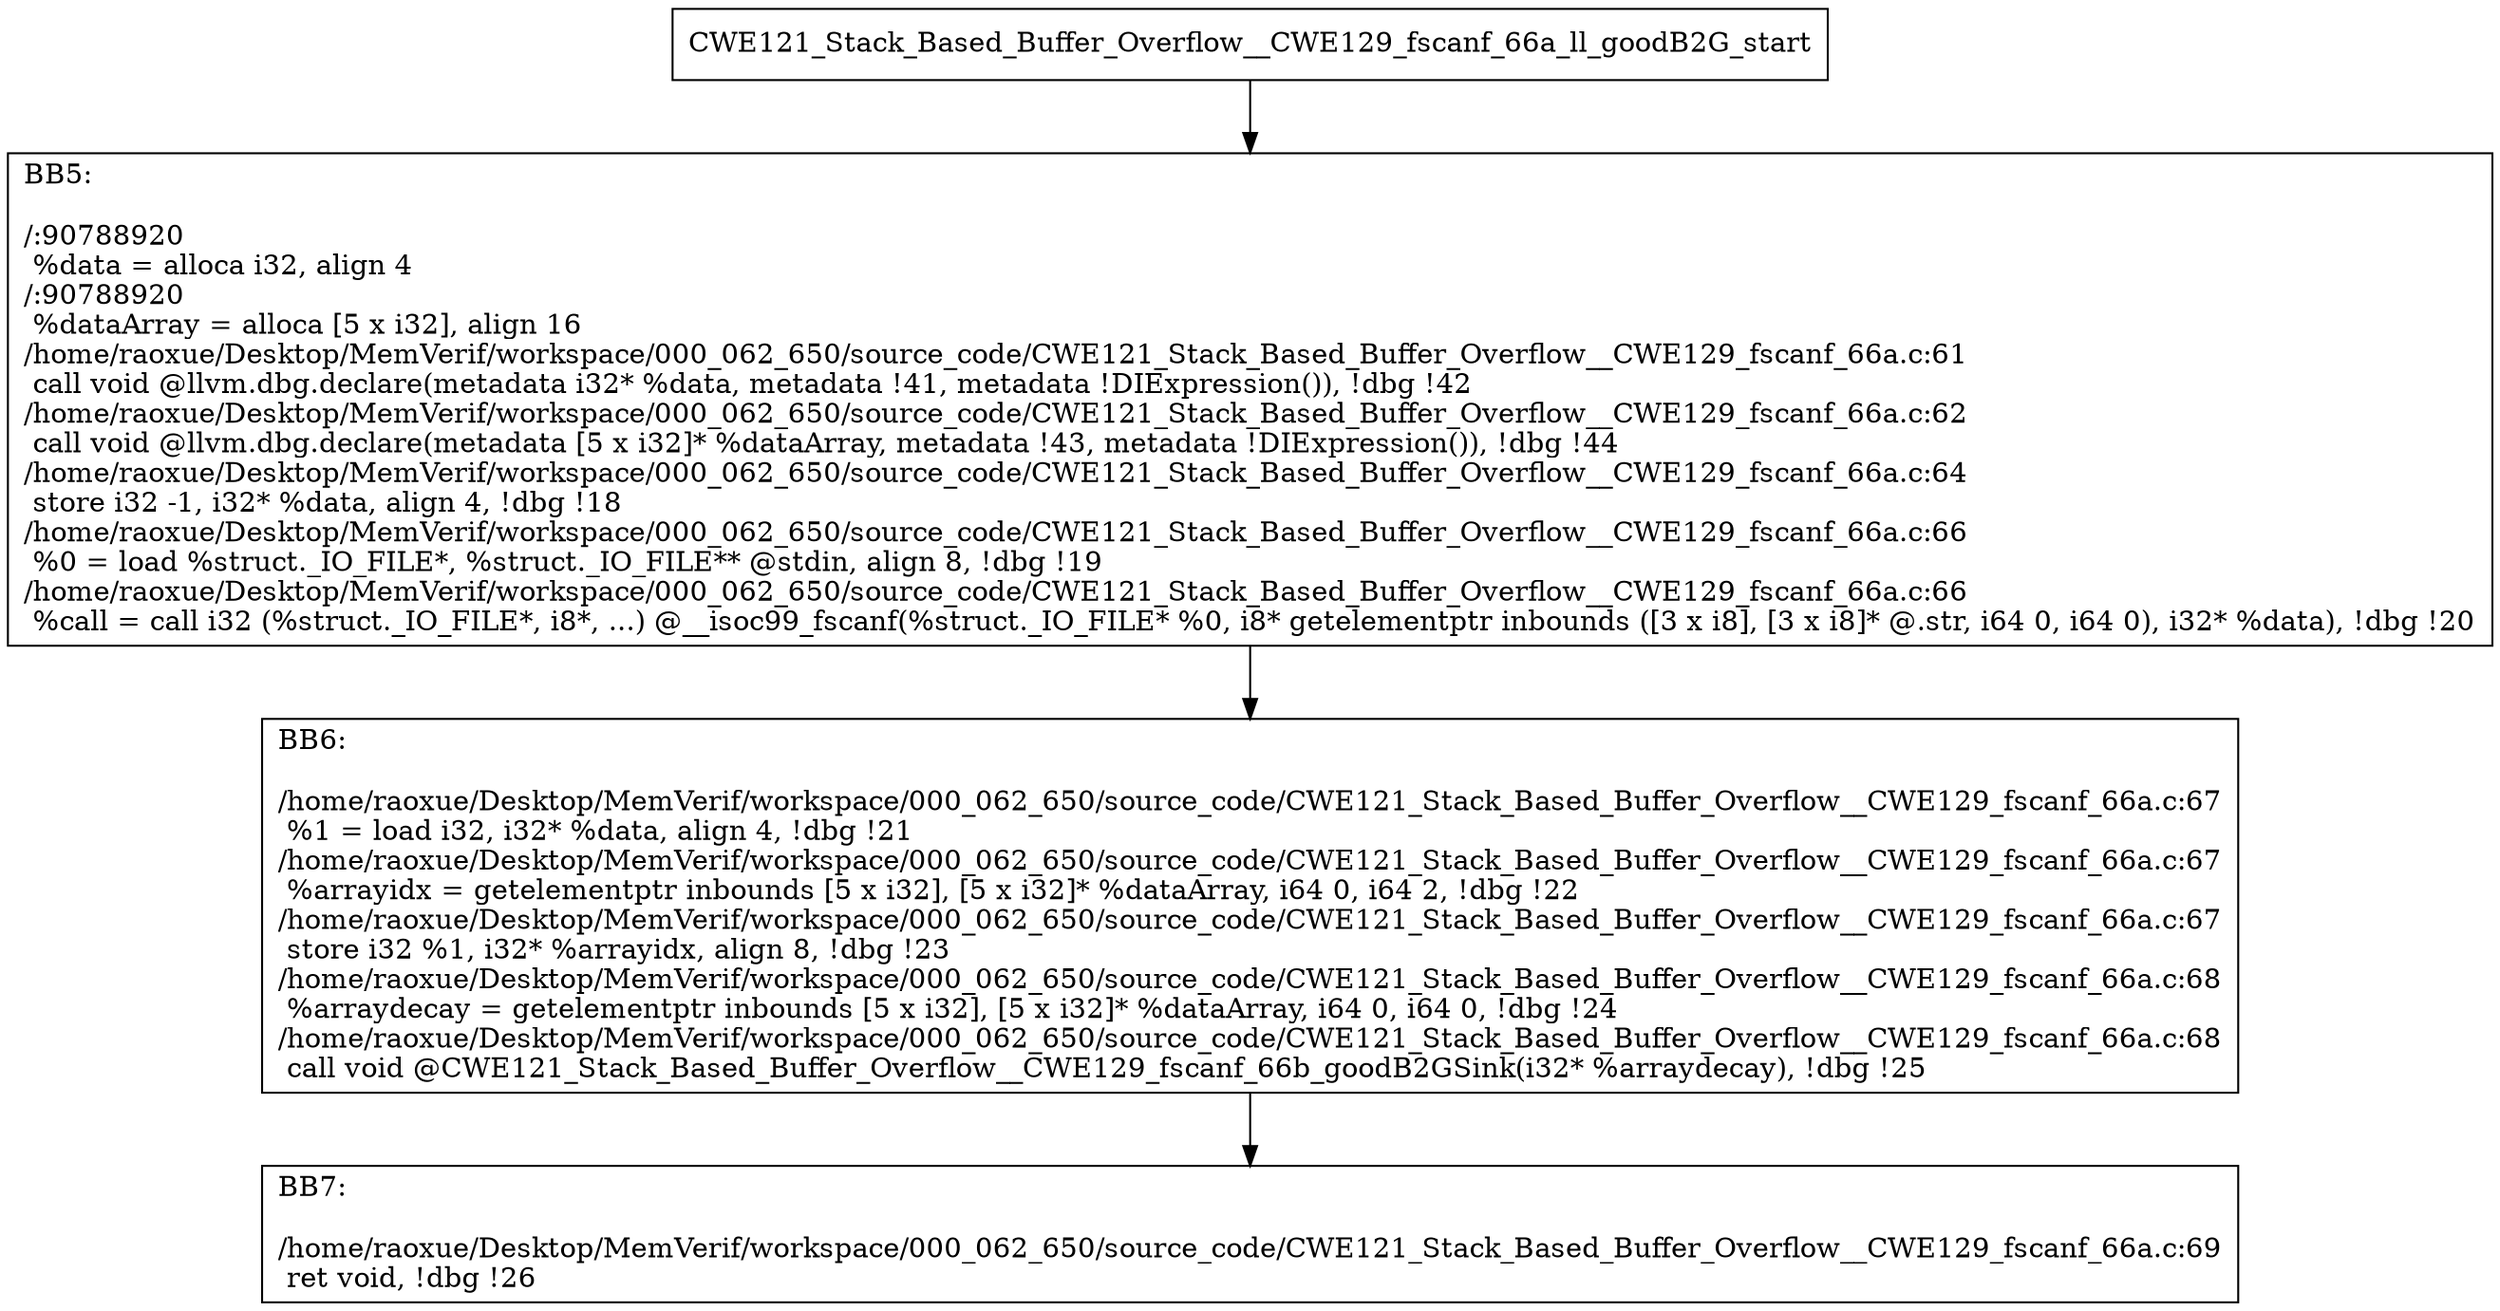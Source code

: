 digraph "CFG for'CWE121_Stack_Based_Buffer_Overflow__CWE129_fscanf_66a_ll_goodB2G' function" {
	BBCWE121_Stack_Based_Buffer_Overflow__CWE129_fscanf_66a_ll_goodB2G_start[shape=record,label="{CWE121_Stack_Based_Buffer_Overflow__CWE129_fscanf_66a_ll_goodB2G_start}"];
	BBCWE121_Stack_Based_Buffer_Overflow__CWE129_fscanf_66a_ll_goodB2G_start-> CWE121_Stack_Based_Buffer_Overflow__CWE129_fscanf_66a_ll_goodB2GBB5;
	CWE121_Stack_Based_Buffer_Overflow__CWE129_fscanf_66a_ll_goodB2GBB5 [shape=record, label="{BB5:\l\l/:90788920\l
  %data = alloca i32, align 4\l
/:90788920\l
  %dataArray = alloca [5 x i32], align 16\l
/home/raoxue/Desktop/MemVerif/workspace/000_062_650/source_code/CWE121_Stack_Based_Buffer_Overflow__CWE129_fscanf_66a.c:61\l
  call void @llvm.dbg.declare(metadata i32* %data, metadata !41, metadata !DIExpression()), !dbg !42\l
/home/raoxue/Desktop/MemVerif/workspace/000_062_650/source_code/CWE121_Stack_Based_Buffer_Overflow__CWE129_fscanf_66a.c:62\l
  call void @llvm.dbg.declare(metadata [5 x i32]* %dataArray, metadata !43, metadata !DIExpression()), !dbg !44\l
/home/raoxue/Desktop/MemVerif/workspace/000_062_650/source_code/CWE121_Stack_Based_Buffer_Overflow__CWE129_fscanf_66a.c:64\l
  store i32 -1, i32* %data, align 4, !dbg !18\l
/home/raoxue/Desktop/MemVerif/workspace/000_062_650/source_code/CWE121_Stack_Based_Buffer_Overflow__CWE129_fscanf_66a.c:66\l
  %0 = load %struct._IO_FILE*, %struct._IO_FILE** @stdin, align 8, !dbg !19\l
/home/raoxue/Desktop/MemVerif/workspace/000_062_650/source_code/CWE121_Stack_Based_Buffer_Overflow__CWE129_fscanf_66a.c:66\l
  %call = call i32 (%struct._IO_FILE*, i8*, ...) @__isoc99_fscanf(%struct._IO_FILE* %0, i8* getelementptr inbounds ([3 x i8], [3 x i8]* @.str, i64 0, i64 0), i32* %data), !dbg !20\l
}"];
	CWE121_Stack_Based_Buffer_Overflow__CWE129_fscanf_66a_ll_goodB2GBB5-> CWE121_Stack_Based_Buffer_Overflow__CWE129_fscanf_66a_ll_goodB2GBB6;
	CWE121_Stack_Based_Buffer_Overflow__CWE129_fscanf_66a_ll_goodB2GBB6 [shape=record, label="{BB6:\l\l/home/raoxue/Desktop/MemVerif/workspace/000_062_650/source_code/CWE121_Stack_Based_Buffer_Overflow__CWE129_fscanf_66a.c:67\l
  %1 = load i32, i32* %data, align 4, !dbg !21\l
/home/raoxue/Desktop/MemVerif/workspace/000_062_650/source_code/CWE121_Stack_Based_Buffer_Overflow__CWE129_fscanf_66a.c:67\l
  %arrayidx = getelementptr inbounds [5 x i32], [5 x i32]* %dataArray, i64 0, i64 2, !dbg !22\l
/home/raoxue/Desktop/MemVerif/workspace/000_062_650/source_code/CWE121_Stack_Based_Buffer_Overflow__CWE129_fscanf_66a.c:67\l
  store i32 %1, i32* %arrayidx, align 8, !dbg !23\l
/home/raoxue/Desktop/MemVerif/workspace/000_062_650/source_code/CWE121_Stack_Based_Buffer_Overflow__CWE129_fscanf_66a.c:68\l
  %arraydecay = getelementptr inbounds [5 x i32], [5 x i32]* %dataArray, i64 0, i64 0, !dbg !24\l
/home/raoxue/Desktop/MemVerif/workspace/000_062_650/source_code/CWE121_Stack_Based_Buffer_Overflow__CWE129_fscanf_66a.c:68\l
  call void @CWE121_Stack_Based_Buffer_Overflow__CWE129_fscanf_66b_goodB2GSink(i32* %arraydecay), !dbg !25\l
}"];
	CWE121_Stack_Based_Buffer_Overflow__CWE129_fscanf_66a_ll_goodB2GBB6-> CWE121_Stack_Based_Buffer_Overflow__CWE129_fscanf_66a_ll_goodB2GBB7;
	CWE121_Stack_Based_Buffer_Overflow__CWE129_fscanf_66a_ll_goodB2GBB7 [shape=record, label="{BB7:\l\l/home/raoxue/Desktop/MemVerif/workspace/000_062_650/source_code/CWE121_Stack_Based_Buffer_Overflow__CWE129_fscanf_66a.c:69\l
  ret void, !dbg !26\l
}"];
}
